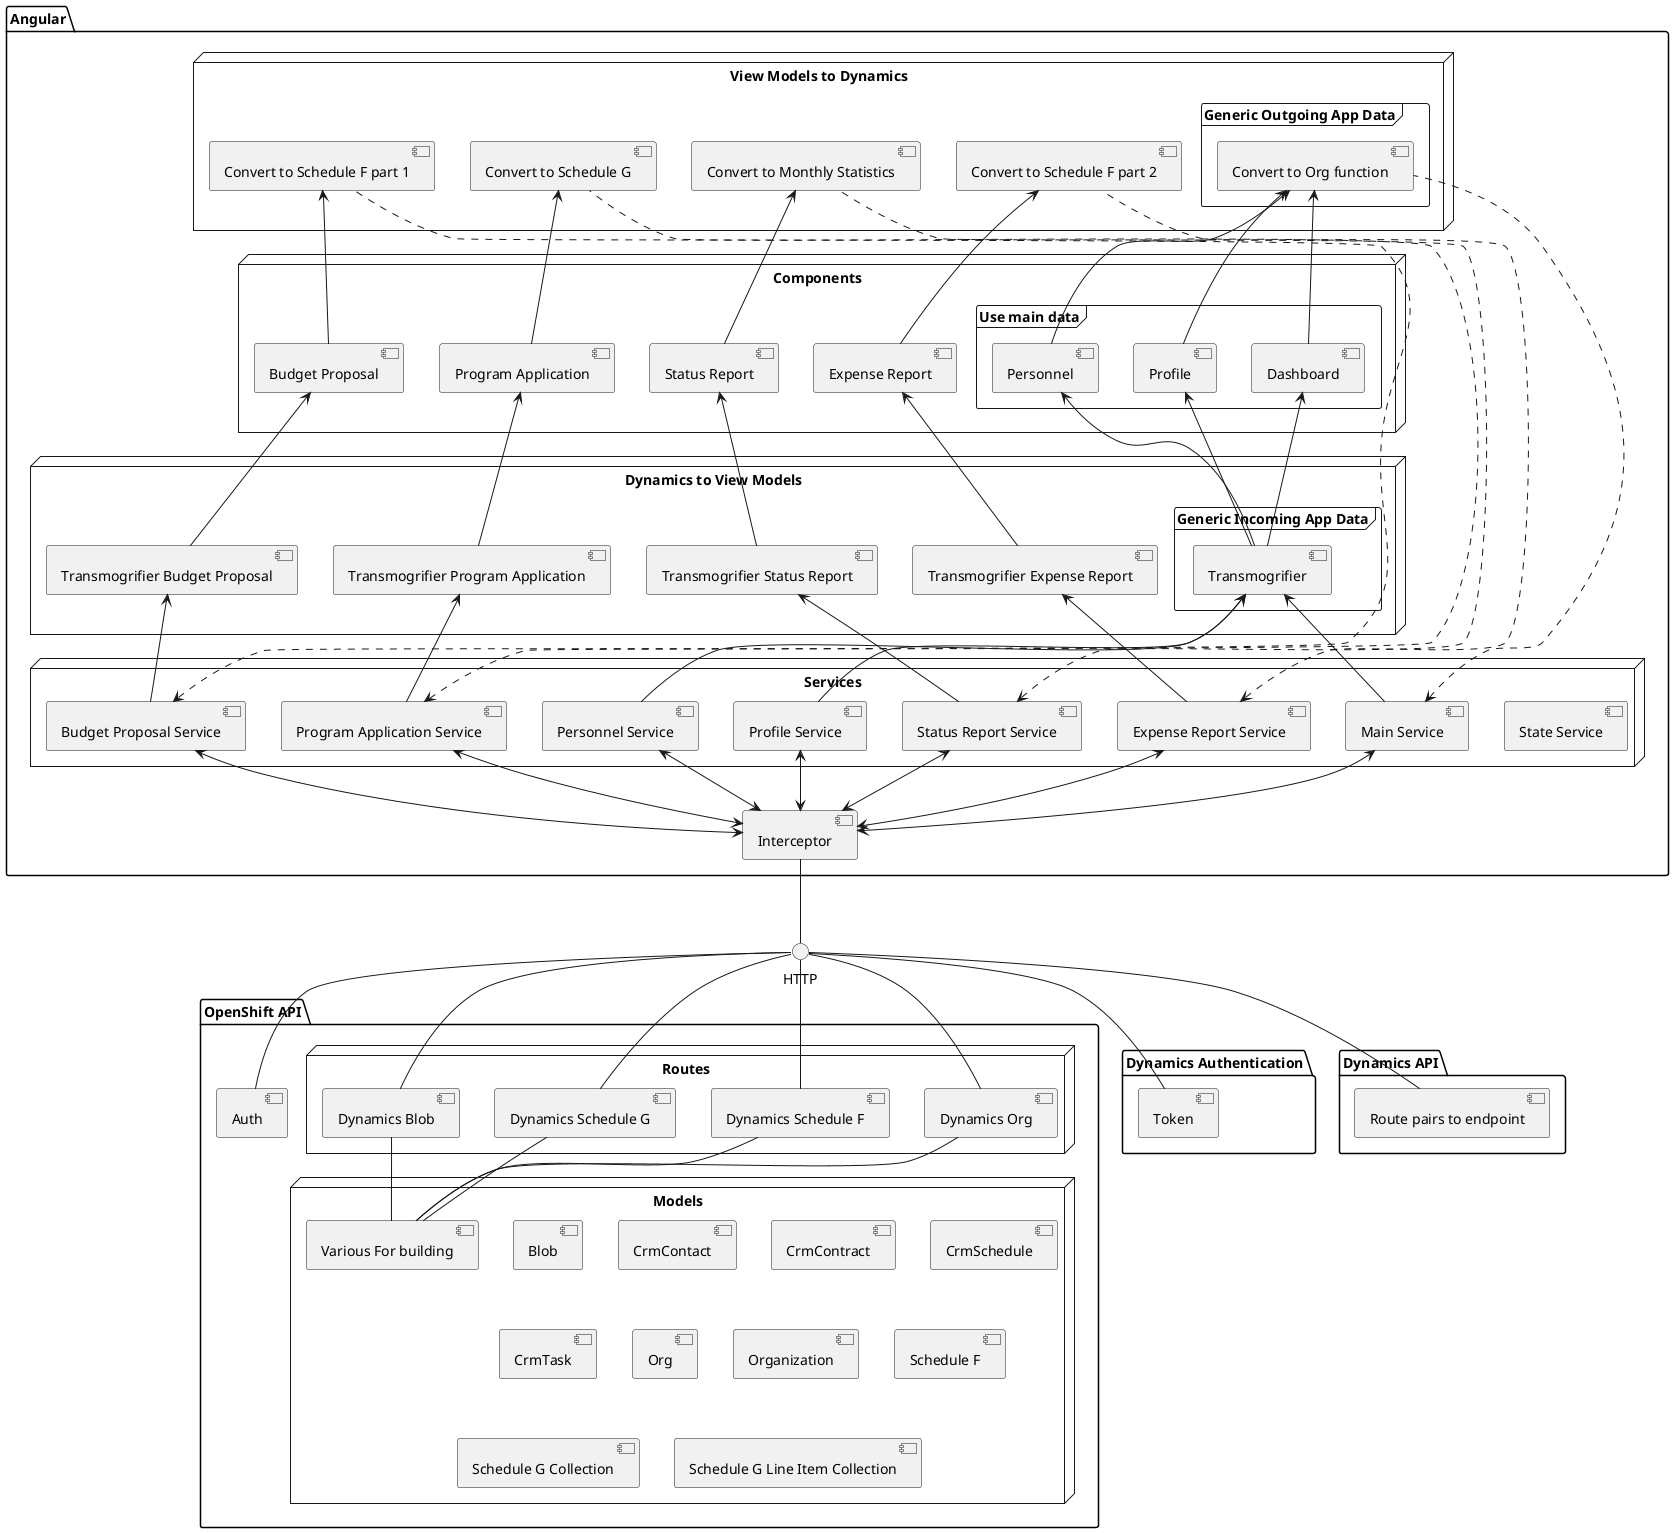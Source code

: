 @startuml

package "Angular" {
	node "Components" {
		frame "Use main data" {
		[Dashboard]
		[Profile]
		[Personnel]
		}
		[Program Application]
		[Budget Proposal]
		[Expense Report]
		[Status Report]
	}

	node "View Models to Dynamics" {
		frame "Generic Outgoing App Data" {
		[Convert to Org function]
		}
		[Convert to Schedule G]
		[Convert to Schedule F part 1]
		[Convert to Schedule F part 2]
		[Convert to Monthly Statistics]
	}

	node "Dynamics to View Models" {
		frame "Generic Incoming App Data" {
		[Transmogrifier]
		}
		[Transmogrifier Program Application]
		[Transmogrifier Budget Proposal]
		[Transmogrifier Expense Report]
		[Transmogrifier Status Report]
		}

	node "Services" {
		[State Service]
		[Main Service]
		[Profile Service]
		[Personnel Service]
		[Program Application Service]
		[Budget Proposal Service]
		[Expense Report Service]
		[Status Report Service]
	}
	[Interceptor]
}

[Dashboard] <-- [Transmogrifier]
[Profile] <-- [Transmogrifier]
[Personnel] <-- [Transmogrifier]
[Program Application] <-- [Transmogrifier Program Application]
[Budget Proposal] <-- [Transmogrifier Budget Proposal]
[Expense Report] <-- [Transmogrifier Expense Report]
[Status Report] <-- [Transmogrifier Status Report]

[Transmogrifier] <-- [Main Service]
[Transmogrifier] <-- [Profile Service]
[Transmogrifier] <-- [Personnel Service]
[Transmogrifier Program Application] <-- [Program Application Service]
[Transmogrifier Budget Proposal] <-- [Budget Proposal Service]
[Transmogrifier Expense Report] <-- [Expense Report Service]
[Transmogrifier Status Report] <-- [Status Report Service]

[Convert to Org function] <-- [Dashboard]
[Convert to Org function] <-- [Profile]
[Convert to Org function] <-- [Personnel]
[Convert to Schedule G] <-- [Program Application]
[Convert to Schedule F part 1] <-- [Budget Proposal]
[Convert to Schedule F part 2] <-- [Expense Report]
[Convert to Monthly Statistics] <-- [Status Report]

[Interceptor] -- HTTP

[Main Service] <--> [Interceptor]
[Profile Service] <--> [Interceptor]
[Personnel Service] <--> [Interceptor]
[Program Application Service] <--> [Interceptor]
[Budget Proposal Service] <--> [Interceptor]
[Expense Report Service] <--> [Interceptor]
[Status Report Service] <--> [Interceptor]

[Main Service] <... [Convert to Org function]
[Program Application Service] <... [Convert to Schedule G]
[Budget Proposal Service] <... [Convert to Schedule F part 1]
[Expense Report Service] <... [Convert to Schedule F part 2]
[Status Report Service] <... [Convert to Monthly Statistics]

package "OpenShift API"{
	node "Routes" {
		[Dynamics Blob] -up- HTTP
		[Dynamics Org] -up- HTTP
		[Dynamics Schedule F] -up- HTTP
		[Dynamics Schedule G] -up- HTTP
	}
	node "Models" {
		[Various For building]
		[Blob]
		[CrmContact]
		[CrmContract]
		[CrmSchedule]
		[CrmTask]
		[Org]
		[Organization]
		[Schedule F]
		[Schedule G Collection]
		[Schedule G Line Item Collection]
	}
	[Auth] -- HTTP
}

[Dynamics Blob] -- [Various For building]
[Dynamics Org] -- [Various For building]
[Dynamics Schedule F] -- [Various For building]
[Dynamics Schedule G] -- [Various For building]
package "Dynamics Authentication" {
	HTTP -- [Token]
}
package "Dynamics API" {
	HTTP -- [Route pairs to endpoint]
}

@enduml